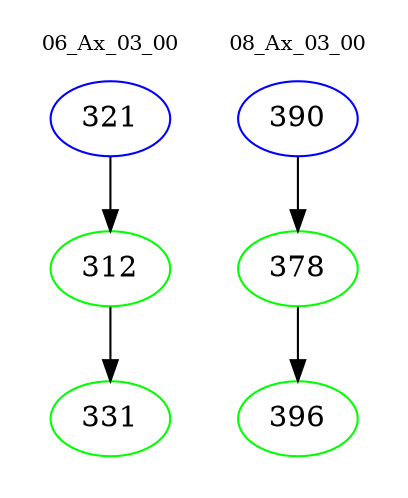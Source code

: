 digraph{
subgraph cluster_0 {
color = white
label = "06_Ax_03_00";
fontsize=10;
T0_321 [label="321", color="blue"]
T0_321 -> T0_312 [color="black"]
T0_312 [label="312", color="green"]
T0_312 -> T0_331 [color="black"]
T0_331 [label="331", color="green"]
}
subgraph cluster_1 {
color = white
label = "08_Ax_03_00";
fontsize=10;
T1_390 [label="390", color="blue"]
T1_390 -> T1_378 [color="black"]
T1_378 [label="378", color="green"]
T1_378 -> T1_396 [color="black"]
T1_396 [label="396", color="green"]
}
}
